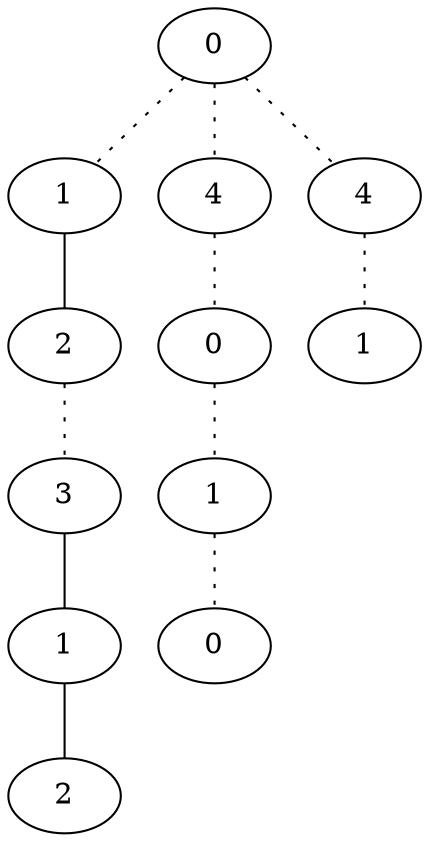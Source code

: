 graph {
a0[label=0];
a1[label=1];
a2[label=2];
a3[label=3];
a4[label=1];
a5[label=2];
a6[label=4];
a7[label=0];
a8[label=1];
a9[label=0];
a10[label=4];
a11[label=1];
a0 -- a1 [style=dotted];
a0 -- a6 [style=dotted];
a0 -- a10 [style=dotted];
a1 -- a2;
a2 -- a3 [style=dotted];
a3 -- a4;
a4 -- a5;
a6 -- a7 [style=dotted];
a7 -- a8 [style=dotted];
a8 -- a9 [style=dotted];
a10 -- a11 [style=dotted];
}
